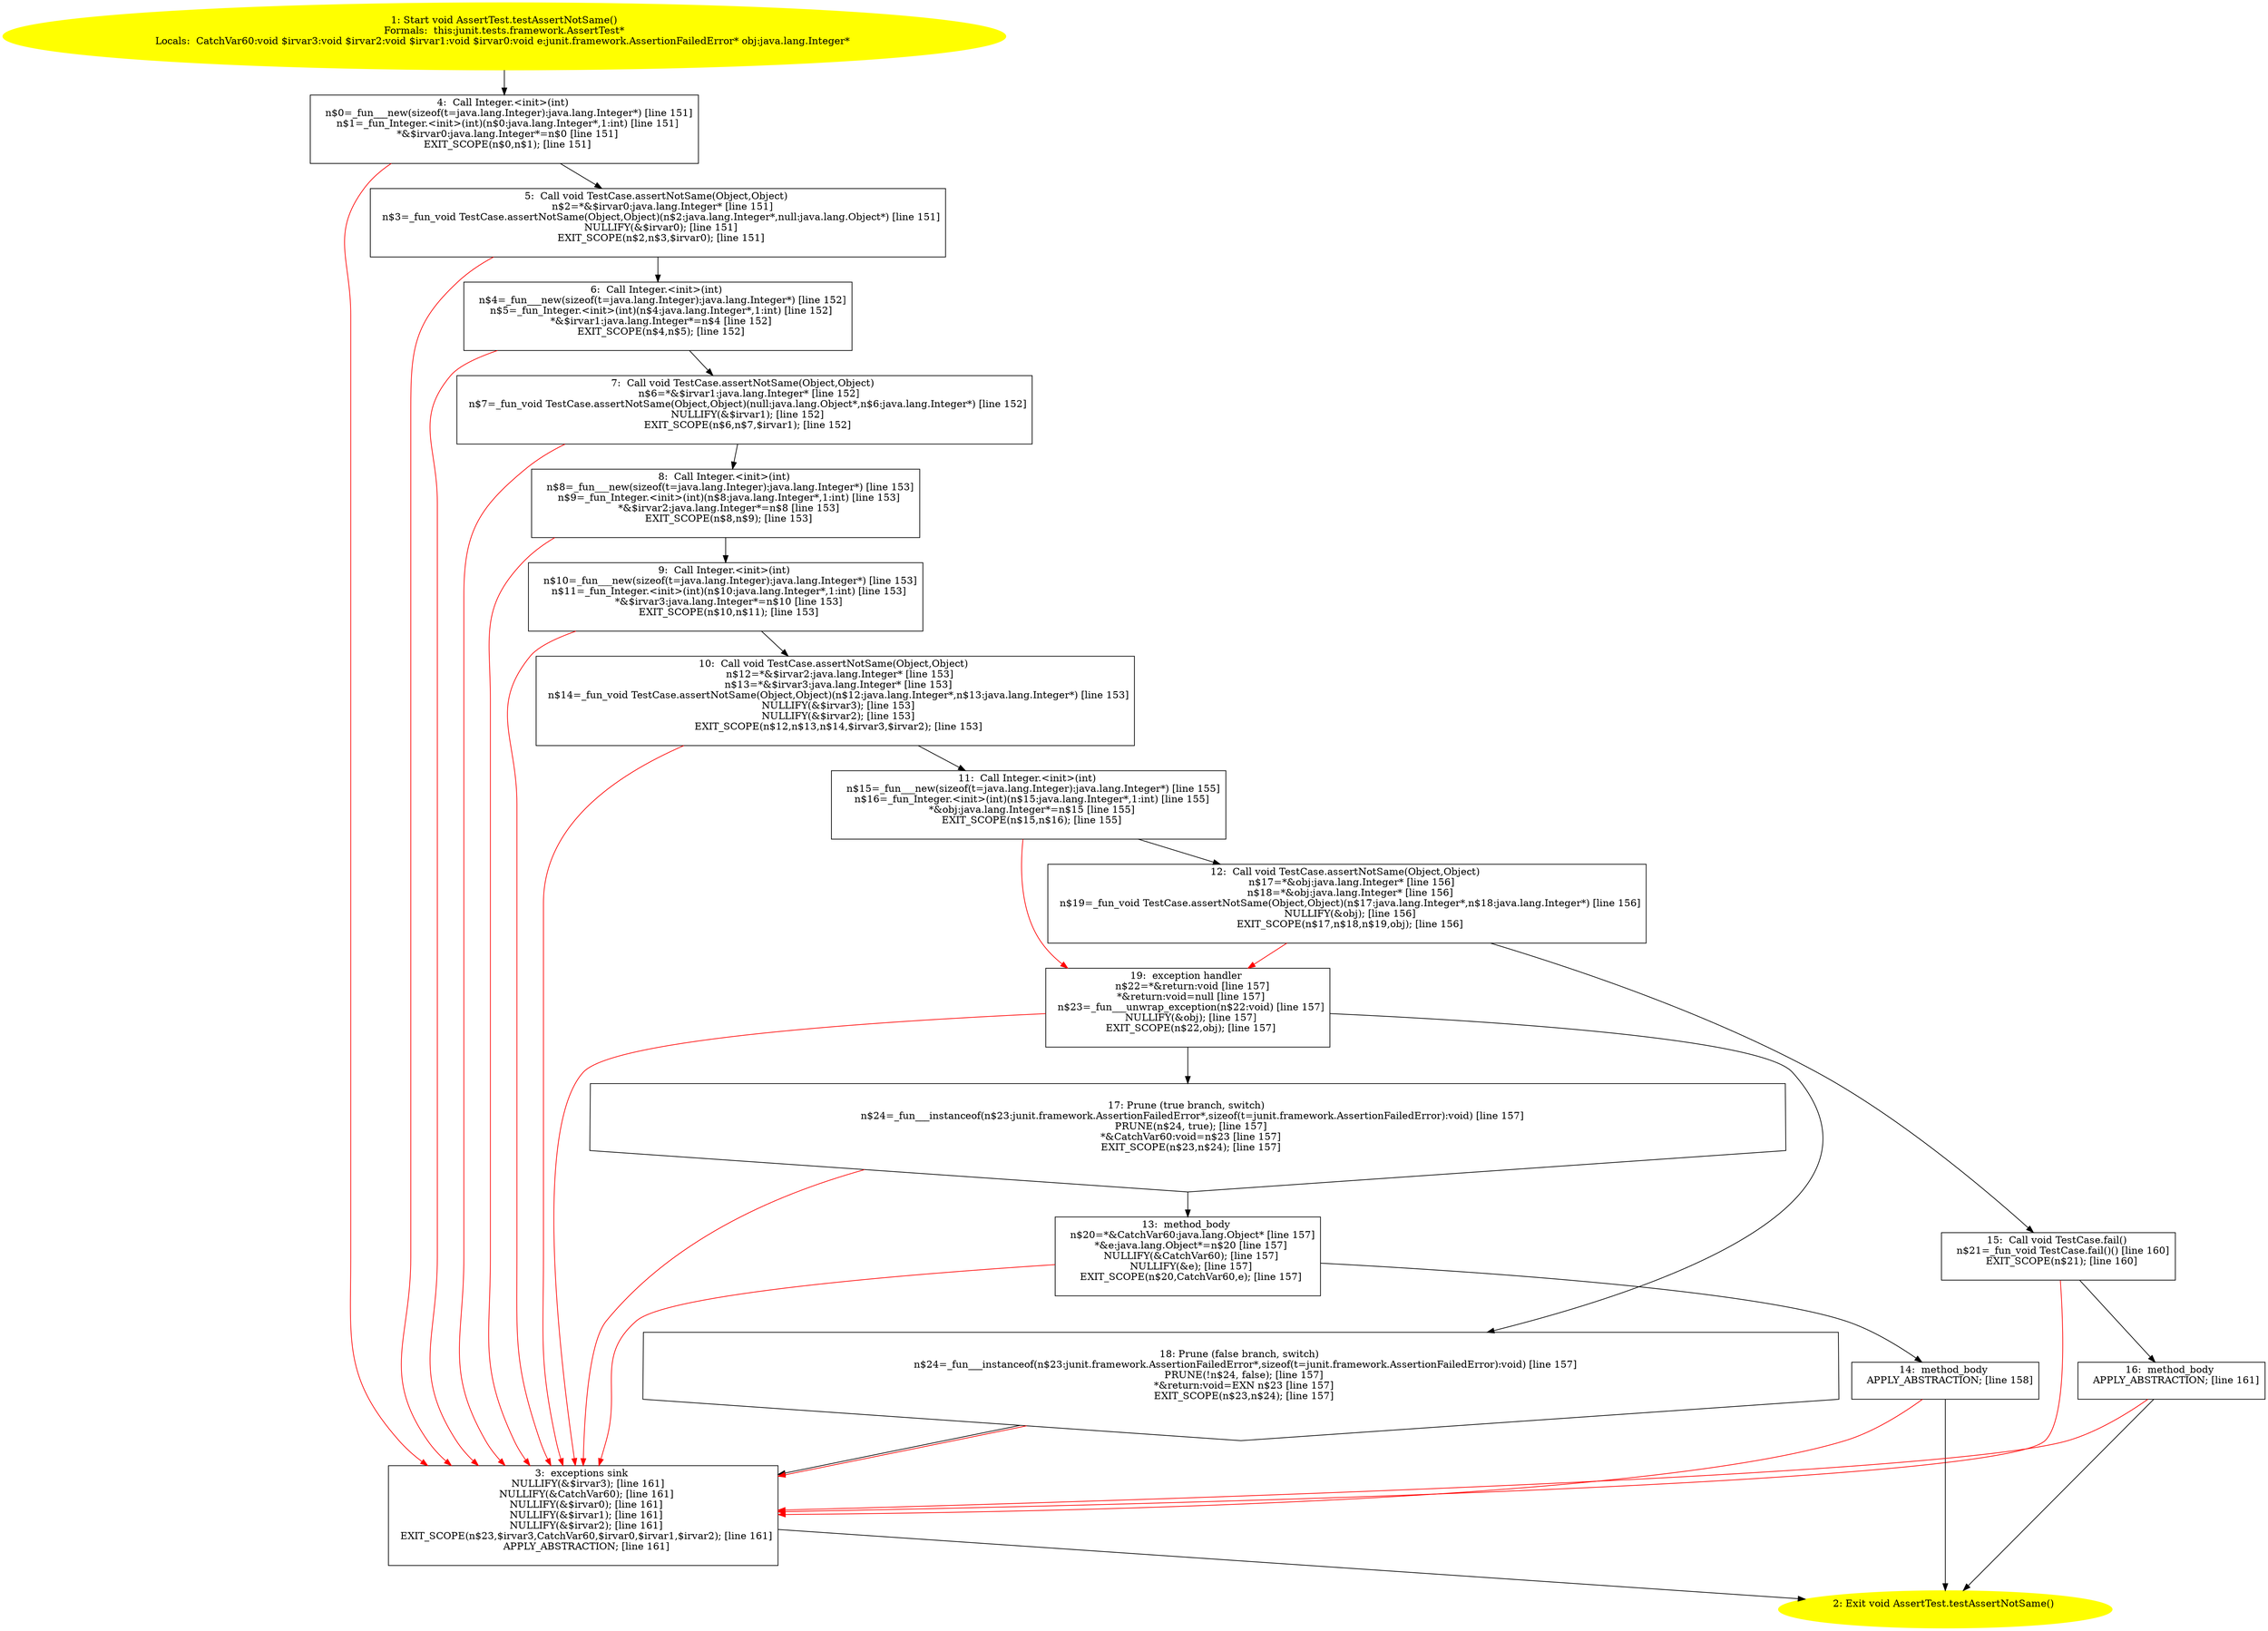 /* @generated */
digraph cfg {
"junit.tests.framework.AssertTest.testAssertNotSame():void.f4b2a978bf659a761e8cab9913622787_1" [label="1: Start void AssertTest.testAssertNotSame()\nFormals:  this:junit.tests.framework.AssertTest*\nLocals:  CatchVar60:void $irvar3:void $irvar2:void $irvar1:void $irvar0:void e:junit.framework.AssertionFailedError* obj:java.lang.Integer* \n  " color=yellow style=filled]
	

	 "junit.tests.framework.AssertTest.testAssertNotSame():void.f4b2a978bf659a761e8cab9913622787_1" -> "junit.tests.framework.AssertTest.testAssertNotSame():void.f4b2a978bf659a761e8cab9913622787_4" ;
"junit.tests.framework.AssertTest.testAssertNotSame():void.f4b2a978bf659a761e8cab9913622787_2" [label="2: Exit void AssertTest.testAssertNotSame() \n  " color=yellow style=filled]
	

"junit.tests.framework.AssertTest.testAssertNotSame():void.f4b2a978bf659a761e8cab9913622787_3" [label="3:  exceptions sink \n   NULLIFY(&$irvar3); [line 161]\n  NULLIFY(&CatchVar60); [line 161]\n  NULLIFY(&$irvar0); [line 161]\n  NULLIFY(&$irvar1); [line 161]\n  NULLIFY(&$irvar2); [line 161]\n  EXIT_SCOPE(n$23,$irvar3,CatchVar60,$irvar0,$irvar1,$irvar2); [line 161]\n  APPLY_ABSTRACTION; [line 161]\n " shape="box"]
	

	 "junit.tests.framework.AssertTest.testAssertNotSame():void.f4b2a978bf659a761e8cab9913622787_3" -> "junit.tests.framework.AssertTest.testAssertNotSame():void.f4b2a978bf659a761e8cab9913622787_2" ;
"junit.tests.framework.AssertTest.testAssertNotSame():void.f4b2a978bf659a761e8cab9913622787_4" [label="4:  Call Integer.<init>(int) \n   n$0=_fun___new(sizeof(t=java.lang.Integer):java.lang.Integer*) [line 151]\n  n$1=_fun_Integer.<init>(int)(n$0:java.lang.Integer*,1:int) [line 151]\n  *&$irvar0:java.lang.Integer*=n$0 [line 151]\n  EXIT_SCOPE(n$0,n$1); [line 151]\n " shape="box"]
	

	 "junit.tests.framework.AssertTest.testAssertNotSame():void.f4b2a978bf659a761e8cab9913622787_4" -> "junit.tests.framework.AssertTest.testAssertNotSame():void.f4b2a978bf659a761e8cab9913622787_5" ;
	 "junit.tests.framework.AssertTest.testAssertNotSame():void.f4b2a978bf659a761e8cab9913622787_4" -> "junit.tests.framework.AssertTest.testAssertNotSame():void.f4b2a978bf659a761e8cab9913622787_3" [color="red" ];
"junit.tests.framework.AssertTest.testAssertNotSame():void.f4b2a978bf659a761e8cab9913622787_5" [label="5:  Call void TestCase.assertNotSame(Object,Object) \n   n$2=*&$irvar0:java.lang.Integer* [line 151]\n  n$3=_fun_void TestCase.assertNotSame(Object,Object)(n$2:java.lang.Integer*,null:java.lang.Object*) [line 151]\n  NULLIFY(&$irvar0); [line 151]\n  EXIT_SCOPE(n$2,n$3,$irvar0); [line 151]\n " shape="box"]
	

	 "junit.tests.framework.AssertTest.testAssertNotSame():void.f4b2a978bf659a761e8cab9913622787_5" -> "junit.tests.framework.AssertTest.testAssertNotSame():void.f4b2a978bf659a761e8cab9913622787_6" ;
	 "junit.tests.framework.AssertTest.testAssertNotSame():void.f4b2a978bf659a761e8cab9913622787_5" -> "junit.tests.framework.AssertTest.testAssertNotSame():void.f4b2a978bf659a761e8cab9913622787_3" [color="red" ];
"junit.tests.framework.AssertTest.testAssertNotSame():void.f4b2a978bf659a761e8cab9913622787_6" [label="6:  Call Integer.<init>(int) \n   n$4=_fun___new(sizeof(t=java.lang.Integer):java.lang.Integer*) [line 152]\n  n$5=_fun_Integer.<init>(int)(n$4:java.lang.Integer*,1:int) [line 152]\n  *&$irvar1:java.lang.Integer*=n$4 [line 152]\n  EXIT_SCOPE(n$4,n$5); [line 152]\n " shape="box"]
	

	 "junit.tests.framework.AssertTest.testAssertNotSame():void.f4b2a978bf659a761e8cab9913622787_6" -> "junit.tests.framework.AssertTest.testAssertNotSame():void.f4b2a978bf659a761e8cab9913622787_7" ;
	 "junit.tests.framework.AssertTest.testAssertNotSame():void.f4b2a978bf659a761e8cab9913622787_6" -> "junit.tests.framework.AssertTest.testAssertNotSame():void.f4b2a978bf659a761e8cab9913622787_3" [color="red" ];
"junit.tests.framework.AssertTest.testAssertNotSame():void.f4b2a978bf659a761e8cab9913622787_7" [label="7:  Call void TestCase.assertNotSame(Object,Object) \n   n$6=*&$irvar1:java.lang.Integer* [line 152]\n  n$7=_fun_void TestCase.assertNotSame(Object,Object)(null:java.lang.Object*,n$6:java.lang.Integer*) [line 152]\n  NULLIFY(&$irvar1); [line 152]\n  EXIT_SCOPE(n$6,n$7,$irvar1); [line 152]\n " shape="box"]
	

	 "junit.tests.framework.AssertTest.testAssertNotSame():void.f4b2a978bf659a761e8cab9913622787_7" -> "junit.tests.framework.AssertTest.testAssertNotSame():void.f4b2a978bf659a761e8cab9913622787_8" ;
	 "junit.tests.framework.AssertTest.testAssertNotSame():void.f4b2a978bf659a761e8cab9913622787_7" -> "junit.tests.framework.AssertTest.testAssertNotSame():void.f4b2a978bf659a761e8cab9913622787_3" [color="red" ];
"junit.tests.framework.AssertTest.testAssertNotSame():void.f4b2a978bf659a761e8cab9913622787_8" [label="8:  Call Integer.<init>(int) \n   n$8=_fun___new(sizeof(t=java.lang.Integer):java.lang.Integer*) [line 153]\n  n$9=_fun_Integer.<init>(int)(n$8:java.lang.Integer*,1:int) [line 153]\n  *&$irvar2:java.lang.Integer*=n$8 [line 153]\n  EXIT_SCOPE(n$8,n$9); [line 153]\n " shape="box"]
	

	 "junit.tests.framework.AssertTest.testAssertNotSame():void.f4b2a978bf659a761e8cab9913622787_8" -> "junit.tests.framework.AssertTest.testAssertNotSame():void.f4b2a978bf659a761e8cab9913622787_9" ;
	 "junit.tests.framework.AssertTest.testAssertNotSame():void.f4b2a978bf659a761e8cab9913622787_8" -> "junit.tests.framework.AssertTest.testAssertNotSame():void.f4b2a978bf659a761e8cab9913622787_3" [color="red" ];
"junit.tests.framework.AssertTest.testAssertNotSame():void.f4b2a978bf659a761e8cab9913622787_9" [label="9:  Call Integer.<init>(int) \n   n$10=_fun___new(sizeof(t=java.lang.Integer):java.lang.Integer*) [line 153]\n  n$11=_fun_Integer.<init>(int)(n$10:java.lang.Integer*,1:int) [line 153]\n  *&$irvar3:java.lang.Integer*=n$10 [line 153]\n  EXIT_SCOPE(n$10,n$11); [line 153]\n " shape="box"]
	

	 "junit.tests.framework.AssertTest.testAssertNotSame():void.f4b2a978bf659a761e8cab9913622787_9" -> "junit.tests.framework.AssertTest.testAssertNotSame():void.f4b2a978bf659a761e8cab9913622787_10" ;
	 "junit.tests.framework.AssertTest.testAssertNotSame():void.f4b2a978bf659a761e8cab9913622787_9" -> "junit.tests.framework.AssertTest.testAssertNotSame():void.f4b2a978bf659a761e8cab9913622787_3" [color="red" ];
"junit.tests.framework.AssertTest.testAssertNotSame():void.f4b2a978bf659a761e8cab9913622787_10" [label="10:  Call void TestCase.assertNotSame(Object,Object) \n   n$12=*&$irvar2:java.lang.Integer* [line 153]\n  n$13=*&$irvar3:java.lang.Integer* [line 153]\n  n$14=_fun_void TestCase.assertNotSame(Object,Object)(n$12:java.lang.Integer*,n$13:java.lang.Integer*) [line 153]\n  NULLIFY(&$irvar3); [line 153]\n  NULLIFY(&$irvar2); [line 153]\n  EXIT_SCOPE(n$12,n$13,n$14,$irvar3,$irvar2); [line 153]\n " shape="box"]
	

	 "junit.tests.framework.AssertTest.testAssertNotSame():void.f4b2a978bf659a761e8cab9913622787_10" -> "junit.tests.framework.AssertTest.testAssertNotSame():void.f4b2a978bf659a761e8cab9913622787_11" ;
	 "junit.tests.framework.AssertTest.testAssertNotSame():void.f4b2a978bf659a761e8cab9913622787_10" -> "junit.tests.framework.AssertTest.testAssertNotSame():void.f4b2a978bf659a761e8cab9913622787_3" [color="red" ];
"junit.tests.framework.AssertTest.testAssertNotSame():void.f4b2a978bf659a761e8cab9913622787_11" [label="11:  Call Integer.<init>(int) \n   n$15=_fun___new(sizeof(t=java.lang.Integer):java.lang.Integer*) [line 155]\n  n$16=_fun_Integer.<init>(int)(n$15:java.lang.Integer*,1:int) [line 155]\n  *&obj:java.lang.Integer*=n$15 [line 155]\n  EXIT_SCOPE(n$15,n$16); [line 155]\n " shape="box"]
	

	 "junit.tests.framework.AssertTest.testAssertNotSame():void.f4b2a978bf659a761e8cab9913622787_11" -> "junit.tests.framework.AssertTest.testAssertNotSame():void.f4b2a978bf659a761e8cab9913622787_12" ;
	 "junit.tests.framework.AssertTest.testAssertNotSame():void.f4b2a978bf659a761e8cab9913622787_11" -> "junit.tests.framework.AssertTest.testAssertNotSame():void.f4b2a978bf659a761e8cab9913622787_19" [color="red" ];
"junit.tests.framework.AssertTest.testAssertNotSame():void.f4b2a978bf659a761e8cab9913622787_12" [label="12:  Call void TestCase.assertNotSame(Object,Object) \n   n$17=*&obj:java.lang.Integer* [line 156]\n  n$18=*&obj:java.lang.Integer* [line 156]\n  n$19=_fun_void TestCase.assertNotSame(Object,Object)(n$17:java.lang.Integer*,n$18:java.lang.Integer*) [line 156]\n  NULLIFY(&obj); [line 156]\n  EXIT_SCOPE(n$17,n$18,n$19,obj); [line 156]\n " shape="box"]
	

	 "junit.tests.framework.AssertTest.testAssertNotSame():void.f4b2a978bf659a761e8cab9913622787_12" -> "junit.tests.framework.AssertTest.testAssertNotSame():void.f4b2a978bf659a761e8cab9913622787_15" ;
	 "junit.tests.framework.AssertTest.testAssertNotSame():void.f4b2a978bf659a761e8cab9913622787_12" -> "junit.tests.framework.AssertTest.testAssertNotSame():void.f4b2a978bf659a761e8cab9913622787_19" [color="red" ];
"junit.tests.framework.AssertTest.testAssertNotSame():void.f4b2a978bf659a761e8cab9913622787_13" [label="13:  method_body \n   n$20=*&CatchVar60:java.lang.Object* [line 157]\n  *&e:java.lang.Object*=n$20 [line 157]\n  NULLIFY(&CatchVar60); [line 157]\n  NULLIFY(&e); [line 157]\n  EXIT_SCOPE(n$20,CatchVar60,e); [line 157]\n " shape="box"]
	

	 "junit.tests.framework.AssertTest.testAssertNotSame():void.f4b2a978bf659a761e8cab9913622787_13" -> "junit.tests.framework.AssertTest.testAssertNotSame():void.f4b2a978bf659a761e8cab9913622787_14" ;
	 "junit.tests.framework.AssertTest.testAssertNotSame():void.f4b2a978bf659a761e8cab9913622787_13" -> "junit.tests.framework.AssertTest.testAssertNotSame():void.f4b2a978bf659a761e8cab9913622787_3" [color="red" ];
"junit.tests.framework.AssertTest.testAssertNotSame():void.f4b2a978bf659a761e8cab9913622787_14" [label="14:  method_body \n   APPLY_ABSTRACTION; [line 158]\n " shape="box"]
	

	 "junit.tests.framework.AssertTest.testAssertNotSame():void.f4b2a978bf659a761e8cab9913622787_14" -> "junit.tests.framework.AssertTest.testAssertNotSame():void.f4b2a978bf659a761e8cab9913622787_2" ;
	 "junit.tests.framework.AssertTest.testAssertNotSame():void.f4b2a978bf659a761e8cab9913622787_14" -> "junit.tests.framework.AssertTest.testAssertNotSame():void.f4b2a978bf659a761e8cab9913622787_3" [color="red" ];
"junit.tests.framework.AssertTest.testAssertNotSame():void.f4b2a978bf659a761e8cab9913622787_15" [label="15:  Call void TestCase.fail() \n   n$21=_fun_void TestCase.fail()() [line 160]\n  EXIT_SCOPE(n$21); [line 160]\n " shape="box"]
	

	 "junit.tests.framework.AssertTest.testAssertNotSame():void.f4b2a978bf659a761e8cab9913622787_15" -> "junit.tests.framework.AssertTest.testAssertNotSame():void.f4b2a978bf659a761e8cab9913622787_16" ;
	 "junit.tests.framework.AssertTest.testAssertNotSame():void.f4b2a978bf659a761e8cab9913622787_15" -> "junit.tests.framework.AssertTest.testAssertNotSame():void.f4b2a978bf659a761e8cab9913622787_3" [color="red" ];
"junit.tests.framework.AssertTest.testAssertNotSame():void.f4b2a978bf659a761e8cab9913622787_16" [label="16:  method_body \n   APPLY_ABSTRACTION; [line 161]\n " shape="box"]
	

	 "junit.tests.framework.AssertTest.testAssertNotSame():void.f4b2a978bf659a761e8cab9913622787_16" -> "junit.tests.framework.AssertTest.testAssertNotSame():void.f4b2a978bf659a761e8cab9913622787_2" ;
	 "junit.tests.framework.AssertTest.testAssertNotSame():void.f4b2a978bf659a761e8cab9913622787_16" -> "junit.tests.framework.AssertTest.testAssertNotSame():void.f4b2a978bf659a761e8cab9913622787_3" [color="red" ];
"junit.tests.framework.AssertTest.testAssertNotSame():void.f4b2a978bf659a761e8cab9913622787_17" [label="17: Prune (true branch, switch) \n   n$24=_fun___instanceof(n$23:junit.framework.AssertionFailedError*,sizeof(t=junit.framework.AssertionFailedError):void) [line 157]\n  PRUNE(n$24, true); [line 157]\n  *&CatchVar60:void=n$23 [line 157]\n  EXIT_SCOPE(n$23,n$24); [line 157]\n " shape="invhouse"]
	

	 "junit.tests.framework.AssertTest.testAssertNotSame():void.f4b2a978bf659a761e8cab9913622787_17" -> "junit.tests.framework.AssertTest.testAssertNotSame():void.f4b2a978bf659a761e8cab9913622787_13" ;
	 "junit.tests.framework.AssertTest.testAssertNotSame():void.f4b2a978bf659a761e8cab9913622787_17" -> "junit.tests.framework.AssertTest.testAssertNotSame():void.f4b2a978bf659a761e8cab9913622787_3" [color="red" ];
"junit.tests.framework.AssertTest.testAssertNotSame():void.f4b2a978bf659a761e8cab9913622787_18" [label="18: Prune (false branch, switch) \n   n$24=_fun___instanceof(n$23:junit.framework.AssertionFailedError*,sizeof(t=junit.framework.AssertionFailedError):void) [line 157]\n  PRUNE(!n$24, false); [line 157]\n  *&return:void=EXN n$23 [line 157]\n  EXIT_SCOPE(n$23,n$24); [line 157]\n " shape="invhouse"]
	

	 "junit.tests.framework.AssertTest.testAssertNotSame():void.f4b2a978bf659a761e8cab9913622787_18" -> "junit.tests.framework.AssertTest.testAssertNotSame():void.f4b2a978bf659a761e8cab9913622787_3" ;
	 "junit.tests.framework.AssertTest.testAssertNotSame():void.f4b2a978bf659a761e8cab9913622787_18" -> "junit.tests.framework.AssertTest.testAssertNotSame():void.f4b2a978bf659a761e8cab9913622787_3" [color="red" ];
"junit.tests.framework.AssertTest.testAssertNotSame():void.f4b2a978bf659a761e8cab9913622787_19" [label="19:  exception handler \n   n$22=*&return:void [line 157]\n  *&return:void=null [line 157]\n  n$23=_fun___unwrap_exception(n$22:void) [line 157]\n  NULLIFY(&obj); [line 157]\n  EXIT_SCOPE(n$22,obj); [line 157]\n " shape="box"]
	

	 "junit.tests.framework.AssertTest.testAssertNotSame():void.f4b2a978bf659a761e8cab9913622787_19" -> "junit.tests.framework.AssertTest.testAssertNotSame():void.f4b2a978bf659a761e8cab9913622787_17" ;
	 "junit.tests.framework.AssertTest.testAssertNotSame():void.f4b2a978bf659a761e8cab9913622787_19" -> "junit.tests.framework.AssertTest.testAssertNotSame():void.f4b2a978bf659a761e8cab9913622787_18" ;
	 "junit.tests.framework.AssertTest.testAssertNotSame():void.f4b2a978bf659a761e8cab9913622787_19" -> "junit.tests.framework.AssertTest.testAssertNotSame():void.f4b2a978bf659a761e8cab9913622787_3" [color="red" ];
}
